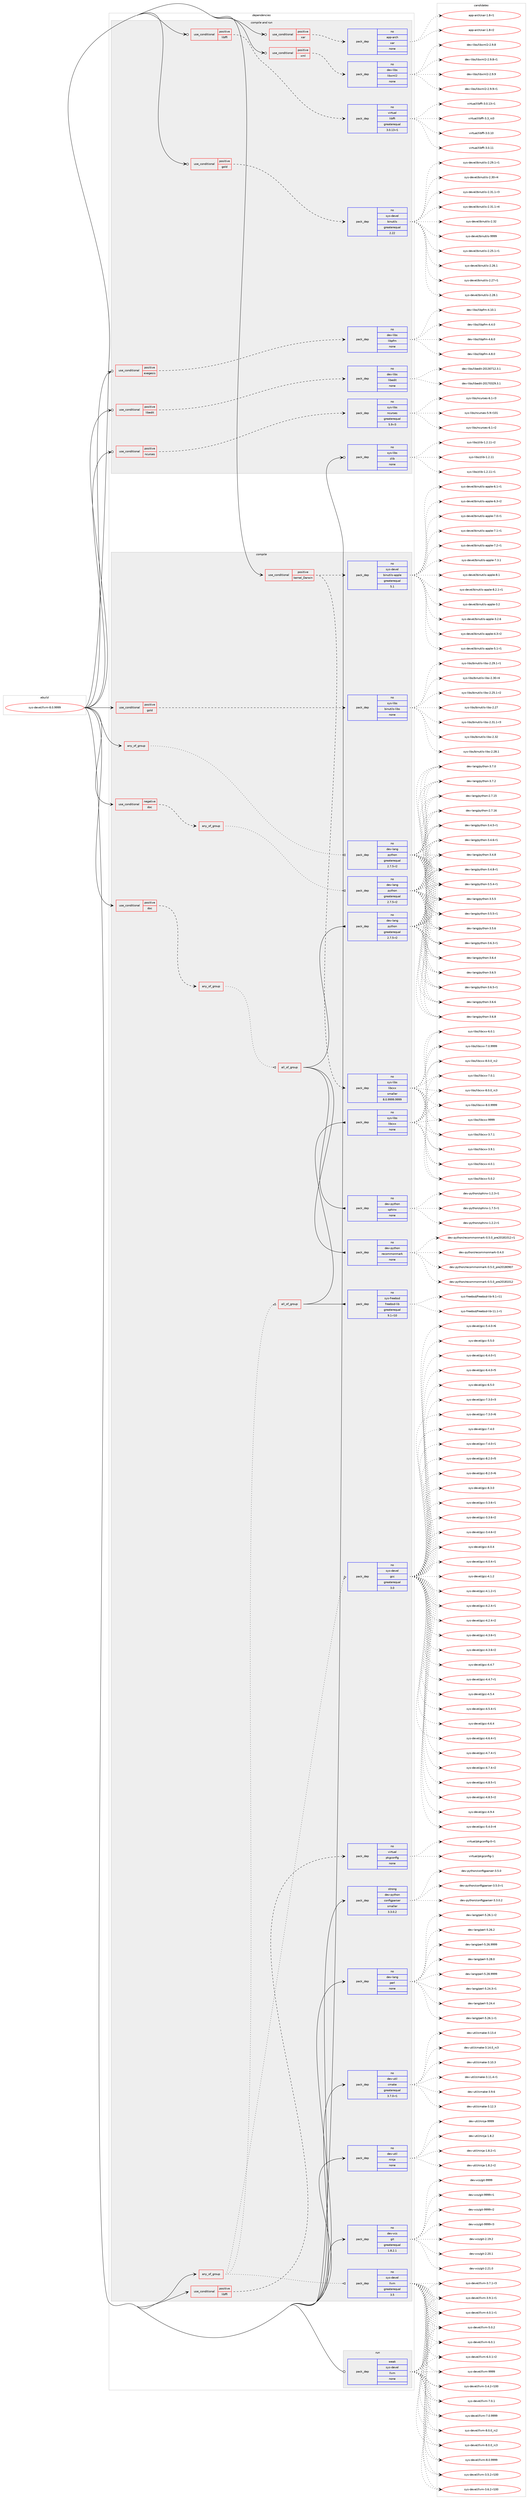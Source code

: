 digraph prolog {

# *************
# Graph options
# *************

newrank=true;
concentrate=true;
compound=true;
graph [rankdir=LR,fontname=Helvetica,fontsize=10,ranksep=1.5];#, ranksep=2.5, nodesep=0.2];
edge  [arrowhead=vee];
node  [fontname=Helvetica,fontsize=10];

# **********
# The ebuild
# **********

subgraph cluster_leftcol {
color=gray;
rank=same;
label=<<i>ebuild</i>>;
id [label="sys-devel/llvm-8.0.9999", color=red, width=4, href="../sys-devel/llvm-8.0.9999.svg"];
}

# ****************
# The dependencies
# ****************

subgraph cluster_midcol {
color=gray;
label=<<i>dependencies</i>>;
subgraph cluster_compile {
fillcolor="#eeeeee";
style=filled;
label=<<i>compile</i>>;
subgraph any27472 {
dependency1729891 [label=<<TABLE BORDER="0" CELLBORDER="1" CELLSPACING="0" CELLPADDING="4"><TR><TD CELLPADDING="10">any_of_group</TD></TR></TABLE>>, shape=none, color=red];subgraph pack1241385 {
dependency1729892 [label=<<TABLE BORDER="0" CELLBORDER="1" CELLSPACING="0" CELLPADDING="4" WIDTH="220"><TR><TD ROWSPAN="6" CELLPADDING="30">pack_dep</TD></TR><TR><TD WIDTH="110">no</TD></TR><TR><TD>dev-lang</TD></TR><TR><TD>python</TD></TR><TR><TD>greaterequal</TD></TR><TR><TD>2.7.5-r2</TD></TR></TABLE>>, shape=none, color=blue];
}
dependency1729891:e -> dependency1729892:w [weight=20,style="dotted",arrowhead="oinv"];
}
id:e -> dependency1729891:w [weight=20,style="solid",arrowhead="vee"];
subgraph any27473 {
dependency1729893 [label=<<TABLE BORDER="0" CELLBORDER="1" CELLSPACING="0" CELLPADDING="4"><TR><TD CELLPADDING="10">any_of_group</TD></TR></TABLE>>, shape=none, color=red];subgraph pack1241386 {
dependency1729894 [label=<<TABLE BORDER="0" CELLBORDER="1" CELLSPACING="0" CELLPADDING="4" WIDTH="220"><TR><TD ROWSPAN="6" CELLPADDING="30">pack_dep</TD></TR><TR><TD WIDTH="110">no</TD></TR><TR><TD>sys-devel</TD></TR><TR><TD>gcc</TD></TR><TR><TD>greaterequal</TD></TR><TR><TD>3.0</TD></TR></TABLE>>, shape=none, color=blue];
}
dependency1729893:e -> dependency1729894:w [weight=20,style="dotted",arrowhead="oinv"];
subgraph pack1241387 {
dependency1729895 [label=<<TABLE BORDER="0" CELLBORDER="1" CELLSPACING="0" CELLPADDING="4" WIDTH="220"><TR><TD ROWSPAN="6" CELLPADDING="30">pack_dep</TD></TR><TR><TD WIDTH="110">no</TD></TR><TR><TD>sys-devel</TD></TR><TR><TD>llvm</TD></TR><TR><TD>greaterequal</TD></TR><TR><TD>3.5</TD></TR></TABLE>>, shape=none, color=blue];
}
dependency1729893:e -> dependency1729895:w [weight=20,style="dotted",arrowhead="oinv"];
subgraph all912 {
dependency1729896 [label=<<TABLE BORDER="0" CELLBORDER="1" CELLSPACING="0" CELLPADDING="4"><TR><TD CELLPADDING="10">all_of_group</TD></TR></TABLE>>, shape=none, color=red];subgraph pack1241388 {
dependency1729897 [label=<<TABLE BORDER="0" CELLBORDER="1" CELLSPACING="0" CELLPADDING="4" WIDTH="220"><TR><TD ROWSPAN="6" CELLPADDING="30">pack_dep</TD></TR><TR><TD WIDTH="110">no</TD></TR><TR><TD>sys-freebsd</TD></TR><TR><TD>freebsd-lib</TD></TR><TR><TD>greaterequal</TD></TR><TR><TD>9.1-r10</TD></TR></TABLE>>, shape=none, color=blue];
}
dependency1729896:e -> dependency1729897:w [weight=20,style="solid",arrowhead="inv"];
subgraph pack1241389 {
dependency1729898 [label=<<TABLE BORDER="0" CELLBORDER="1" CELLSPACING="0" CELLPADDING="4" WIDTH="220"><TR><TD ROWSPAN="6" CELLPADDING="30">pack_dep</TD></TR><TR><TD WIDTH="110">no</TD></TR><TR><TD>sys-libs</TD></TR><TR><TD>libcxx</TD></TR><TR><TD>none</TD></TR><TR><TD></TD></TR></TABLE>>, shape=none, color=blue];
}
dependency1729896:e -> dependency1729898:w [weight=20,style="solid",arrowhead="inv"];
}
dependency1729893:e -> dependency1729896:w [weight=20,style="dotted",arrowhead="oinv"];
}
id:e -> dependency1729893:w [weight=20,style="solid",arrowhead="vee"];
subgraph cond460125 {
dependency1729899 [label=<<TABLE BORDER="0" CELLBORDER="1" CELLSPACING="0" CELLPADDING="4"><TR><TD ROWSPAN="3" CELLPADDING="10">use_conditional</TD></TR><TR><TD>negative</TD></TR><TR><TD>doc</TD></TR></TABLE>>, shape=none, color=red];
subgraph any27474 {
dependency1729900 [label=<<TABLE BORDER="0" CELLBORDER="1" CELLSPACING="0" CELLPADDING="4"><TR><TD CELLPADDING="10">any_of_group</TD></TR></TABLE>>, shape=none, color=red];subgraph pack1241390 {
dependency1729901 [label=<<TABLE BORDER="0" CELLBORDER="1" CELLSPACING="0" CELLPADDING="4" WIDTH="220"><TR><TD ROWSPAN="6" CELLPADDING="30">pack_dep</TD></TR><TR><TD WIDTH="110">no</TD></TR><TR><TD>dev-lang</TD></TR><TR><TD>python</TD></TR><TR><TD>greaterequal</TD></TR><TR><TD>2.7.5-r2</TD></TR></TABLE>>, shape=none, color=blue];
}
dependency1729900:e -> dependency1729901:w [weight=20,style="dotted",arrowhead="oinv"];
}
dependency1729899:e -> dependency1729900:w [weight=20,style="dashed",arrowhead="vee"];
}
id:e -> dependency1729899:w [weight=20,style="solid",arrowhead="vee"];
subgraph cond460126 {
dependency1729902 [label=<<TABLE BORDER="0" CELLBORDER="1" CELLSPACING="0" CELLPADDING="4"><TR><TD ROWSPAN="3" CELLPADDING="10">use_conditional</TD></TR><TR><TD>positive</TD></TR><TR><TD>doc</TD></TR></TABLE>>, shape=none, color=red];
subgraph any27475 {
dependency1729903 [label=<<TABLE BORDER="0" CELLBORDER="1" CELLSPACING="0" CELLPADDING="4"><TR><TD CELLPADDING="10">any_of_group</TD></TR></TABLE>>, shape=none, color=red];subgraph all913 {
dependency1729904 [label=<<TABLE BORDER="0" CELLBORDER="1" CELLSPACING="0" CELLPADDING="4"><TR><TD CELLPADDING="10">all_of_group</TD></TR></TABLE>>, shape=none, color=red];subgraph pack1241391 {
dependency1729905 [label=<<TABLE BORDER="0" CELLBORDER="1" CELLSPACING="0" CELLPADDING="4" WIDTH="220"><TR><TD ROWSPAN="6" CELLPADDING="30">pack_dep</TD></TR><TR><TD WIDTH="110">no</TD></TR><TR><TD>dev-lang</TD></TR><TR><TD>python</TD></TR><TR><TD>greaterequal</TD></TR><TR><TD>2.7.5-r2</TD></TR></TABLE>>, shape=none, color=blue];
}
dependency1729904:e -> dependency1729905:w [weight=20,style="solid",arrowhead="inv"];
subgraph pack1241392 {
dependency1729906 [label=<<TABLE BORDER="0" CELLBORDER="1" CELLSPACING="0" CELLPADDING="4" WIDTH="220"><TR><TD ROWSPAN="6" CELLPADDING="30">pack_dep</TD></TR><TR><TD WIDTH="110">no</TD></TR><TR><TD>dev-python</TD></TR><TR><TD>recommonmark</TD></TR><TR><TD>none</TD></TR><TR><TD></TD></TR></TABLE>>, shape=none, color=blue];
}
dependency1729904:e -> dependency1729906:w [weight=20,style="solid",arrowhead="inv"];
subgraph pack1241393 {
dependency1729907 [label=<<TABLE BORDER="0" CELLBORDER="1" CELLSPACING="0" CELLPADDING="4" WIDTH="220"><TR><TD ROWSPAN="6" CELLPADDING="30">pack_dep</TD></TR><TR><TD WIDTH="110">no</TD></TR><TR><TD>dev-python</TD></TR><TR><TD>sphinx</TD></TR><TR><TD>none</TD></TR><TR><TD></TD></TR></TABLE>>, shape=none, color=blue];
}
dependency1729904:e -> dependency1729907:w [weight=20,style="solid",arrowhead="inv"];
}
dependency1729903:e -> dependency1729904:w [weight=20,style="dotted",arrowhead="oinv"];
}
dependency1729902:e -> dependency1729903:w [weight=20,style="dashed",arrowhead="vee"];
}
id:e -> dependency1729902:w [weight=20,style="solid",arrowhead="vee"];
subgraph cond460127 {
dependency1729908 [label=<<TABLE BORDER="0" CELLBORDER="1" CELLSPACING="0" CELLPADDING="4"><TR><TD ROWSPAN="3" CELLPADDING="10">use_conditional</TD></TR><TR><TD>positive</TD></TR><TR><TD>gold</TD></TR></TABLE>>, shape=none, color=red];
subgraph pack1241394 {
dependency1729909 [label=<<TABLE BORDER="0" CELLBORDER="1" CELLSPACING="0" CELLPADDING="4" WIDTH="220"><TR><TD ROWSPAN="6" CELLPADDING="30">pack_dep</TD></TR><TR><TD WIDTH="110">no</TD></TR><TR><TD>sys-libs</TD></TR><TR><TD>binutils-libs</TD></TR><TR><TD>none</TD></TR><TR><TD></TD></TR></TABLE>>, shape=none, color=blue];
}
dependency1729908:e -> dependency1729909:w [weight=20,style="dashed",arrowhead="vee"];
}
id:e -> dependency1729908:w [weight=20,style="solid",arrowhead="vee"];
subgraph cond460128 {
dependency1729910 [label=<<TABLE BORDER="0" CELLBORDER="1" CELLSPACING="0" CELLPADDING="4"><TR><TD ROWSPAN="3" CELLPADDING="10">use_conditional</TD></TR><TR><TD>positive</TD></TR><TR><TD>kernel_Darwin</TD></TR></TABLE>>, shape=none, color=red];
subgraph pack1241395 {
dependency1729911 [label=<<TABLE BORDER="0" CELLBORDER="1" CELLSPACING="0" CELLPADDING="4" WIDTH="220"><TR><TD ROWSPAN="6" CELLPADDING="30">pack_dep</TD></TR><TR><TD WIDTH="110">no</TD></TR><TR><TD>sys-libs</TD></TR><TR><TD>libcxx</TD></TR><TR><TD>smaller</TD></TR><TR><TD>8.0.9999.9999</TD></TR></TABLE>>, shape=none, color=blue];
}
dependency1729910:e -> dependency1729911:w [weight=20,style="dashed",arrowhead="vee"];
subgraph pack1241396 {
dependency1729912 [label=<<TABLE BORDER="0" CELLBORDER="1" CELLSPACING="0" CELLPADDING="4" WIDTH="220"><TR><TD ROWSPAN="6" CELLPADDING="30">pack_dep</TD></TR><TR><TD WIDTH="110">no</TD></TR><TR><TD>sys-devel</TD></TR><TR><TD>binutils-apple</TD></TR><TR><TD>greaterequal</TD></TR><TR><TD>5.1</TD></TR></TABLE>>, shape=none, color=blue];
}
dependency1729910:e -> dependency1729912:w [weight=20,style="dashed",arrowhead="vee"];
}
id:e -> dependency1729910:w [weight=20,style="solid",arrowhead="vee"];
subgraph cond460129 {
dependency1729913 [label=<<TABLE BORDER="0" CELLBORDER="1" CELLSPACING="0" CELLPADDING="4"><TR><TD ROWSPAN="3" CELLPADDING="10">use_conditional</TD></TR><TR><TD>positive</TD></TR><TR><TD>libffi</TD></TR></TABLE>>, shape=none, color=red];
subgraph pack1241397 {
dependency1729914 [label=<<TABLE BORDER="0" CELLBORDER="1" CELLSPACING="0" CELLPADDING="4" WIDTH="220"><TR><TD ROWSPAN="6" CELLPADDING="30">pack_dep</TD></TR><TR><TD WIDTH="110">no</TD></TR><TR><TD>virtual</TD></TR><TR><TD>pkgconfig</TD></TR><TR><TD>none</TD></TR><TR><TD></TD></TR></TABLE>>, shape=none, color=blue];
}
dependency1729913:e -> dependency1729914:w [weight=20,style="dashed",arrowhead="vee"];
}
id:e -> dependency1729913:w [weight=20,style="solid",arrowhead="vee"];
subgraph pack1241398 {
dependency1729915 [label=<<TABLE BORDER="0" CELLBORDER="1" CELLSPACING="0" CELLPADDING="4" WIDTH="220"><TR><TD ROWSPAN="6" CELLPADDING="30">pack_dep</TD></TR><TR><TD WIDTH="110">no</TD></TR><TR><TD>dev-lang</TD></TR><TR><TD>perl</TD></TR><TR><TD>none</TD></TR><TR><TD></TD></TR></TABLE>>, shape=none, color=blue];
}
id:e -> dependency1729915:w [weight=20,style="solid",arrowhead="vee"];
subgraph pack1241399 {
dependency1729916 [label=<<TABLE BORDER="0" CELLBORDER="1" CELLSPACING="0" CELLPADDING="4" WIDTH="220"><TR><TD ROWSPAN="6" CELLPADDING="30">pack_dep</TD></TR><TR><TD WIDTH="110">no</TD></TR><TR><TD>dev-util</TD></TR><TR><TD>cmake</TD></TR><TR><TD>greaterequal</TD></TR><TR><TD>3.7.0-r1</TD></TR></TABLE>>, shape=none, color=blue];
}
id:e -> dependency1729916:w [weight=20,style="solid",arrowhead="vee"];
subgraph pack1241400 {
dependency1729917 [label=<<TABLE BORDER="0" CELLBORDER="1" CELLSPACING="0" CELLPADDING="4" WIDTH="220"><TR><TD ROWSPAN="6" CELLPADDING="30">pack_dep</TD></TR><TR><TD WIDTH="110">no</TD></TR><TR><TD>dev-util</TD></TR><TR><TD>ninja</TD></TR><TR><TD>none</TD></TR><TR><TD></TD></TR></TABLE>>, shape=none, color=blue];
}
id:e -> dependency1729917:w [weight=20,style="solid",arrowhead="vee"];
subgraph pack1241401 {
dependency1729918 [label=<<TABLE BORDER="0" CELLBORDER="1" CELLSPACING="0" CELLPADDING="4" WIDTH="220"><TR><TD ROWSPAN="6" CELLPADDING="30">pack_dep</TD></TR><TR><TD WIDTH="110">no</TD></TR><TR><TD>dev-vcs</TD></TR><TR><TD>git</TD></TR><TR><TD>greaterequal</TD></TR><TR><TD>1.8.2.1</TD></TR></TABLE>>, shape=none, color=blue];
}
id:e -> dependency1729918:w [weight=20,style="solid",arrowhead="vee"];
subgraph pack1241402 {
dependency1729919 [label=<<TABLE BORDER="0" CELLBORDER="1" CELLSPACING="0" CELLPADDING="4" WIDTH="220"><TR><TD ROWSPAN="6" CELLPADDING="30">pack_dep</TD></TR><TR><TD WIDTH="110">strong</TD></TR><TR><TD>dev-python</TD></TR><TR><TD>configparser</TD></TR><TR><TD>smaller</TD></TR><TR><TD>3.3.0.2</TD></TR></TABLE>>, shape=none, color=blue];
}
id:e -> dependency1729919:w [weight=20,style="solid",arrowhead="vee"];
}
subgraph cluster_compileandrun {
fillcolor="#eeeeee";
style=filled;
label=<<i>compile and run</i>>;
subgraph cond460130 {
dependency1729920 [label=<<TABLE BORDER="0" CELLBORDER="1" CELLSPACING="0" CELLPADDING="4"><TR><TD ROWSPAN="3" CELLPADDING="10">use_conditional</TD></TR><TR><TD>positive</TD></TR><TR><TD>exegesis</TD></TR></TABLE>>, shape=none, color=red];
subgraph pack1241403 {
dependency1729921 [label=<<TABLE BORDER="0" CELLBORDER="1" CELLSPACING="0" CELLPADDING="4" WIDTH="220"><TR><TD ROWSPAN="6" CELLPADDING="30">pack_dep</TD></TR><TR><TD WIDTH="110">no</TD></TR><TR><TD>dev-libs</TD></TR><TR><TD>libpfm</TD></TR><TR><TD>none</TD></TR><TR><TD></TD></TR></TABLE>>, shape=none, color=blue];
}
dependency1729920:e -> dependency1729921:w [weight=20,style="dashed",arrowhead="vee"];
}
id:e -> dependency1729920:w [weight=20,style="solid",arrowhead="odotvee"];
subgraph cond460131 {
dependency1729922 [label=<<TABLE BORDER="0" CELLBORDER="1" CELLSPACING="0" CELLPADDING="4"><TR><TD ROWSPAN="3" CELLPADDING="10">use_conditional</TD></TR><TR><TD>positive</TD></TR><TR><TD>gold</TD></TR></TABLE>>, shape=none, color=red];
subgraph pack1241404 {
dependency1729923 [label=<<TABLE BORDER="0" CELLBORDER="1" CELLSPACING="0" CELLPADDING="4" WIDTH="220"><TR><TD ROWSPAN="6" CELLPADDING="30">pack_dep</TD></TR><TR><TD WIDTH="110">no</TD></TR><TR><TD>sys-devel</TD></TR><TR><TD>binutils</TD></TR><TR><TD>greaterequal</TD></TR><TR><TD>2.22</TD></TR></TABLE>>, shape=none, color=blue];
}
dependency1729922:e -> dependency1729923:w [weight=20,style="dashed",arrowhead="vee"];
}
id:e -> dependency1729922:w [weight=20,style="solid",arrowhead="odotvee"];
subgraph cond460132 {
dependency1729924 [label=<<TABLE BORDER="0" CELLBORDER="1" CELLSPACING="0" CELLPADDING="4"><TR><TD ROWSPAN="3" CELLPADDING="10">use_conditional</TD></TR><TR><TD>positive</TD></TR><TR><TD>libedit</TD></TR></TABLE>>, shape=none, color=red];
subgraph pack1241405 {
dependency1729925 [label=<<TABLE BORDER="0" CELLBORDER="1" CELLSPACING="0" CELLPADDING="4" WIDTH="220"><TR><TD ROWSPAN="6" CELLPADDING="30">pack_dep</TD></TR><TR><TD WIDTH="110">no</TD></TR><TR><TD>dev-libs</TD></TR><TR><TD>libedit</TD></TR><TR><TD>none</TD></TR><TR><TD></TD></TR></TABLE>>, shape=none, color=blue];
}
dependency1729924:e -> dependency1729925:w [weight=20,style="dashed",arrowhead="vee"];
}
id:e -> dependency1729924:w [weight=20,style="solid",arrowhead="odotvee"];
subgraph cond460133 {
dependency1729926 [label=<<TABLE BORDER="0" CELLBORDER="1" CELLSPACING="0" CELLPADDING="4"><TR><TD ROWSPAN="3" CELLPADDING="10">use_conditional</TD></TR><TR><TD>positive</TD></TR><TR><TD>libffi</TD></TR></TABLE>>, shape=none, color=red];
subgraph pack1241406 {
dependency1729927 [label=<<TABLE BORDER="0" CELLBORDER="1" CELLSPACING="0" CELLPADDING="4" WIDTH="220"><TR><TD ROWSPAN="6" CELLPADDING="30">pack_dep</TD></TR><TR><TD WIDTH="110">no</TD></TR><TR><TD>virtual</TD></TR><TR><TD>libffi</TD></TR><TR><TD>greaterequal</TD></TR><TR><TD>3.0.13-r1</TD></TR></TABLE>>, shape=none, color=blue];
}
dependency1729926:e -> dependency1729927:w [weight=20,style="dashed",arrowhead="vee"];
}
id:e -> dependency1729926:w [weight=20,style="solid",arrowhead="odotvee"];
subgraph cond460134 {
dependency1729928 [label=<<TABLE BORDER="0" CELLBORDER="1" CELLSPACING="0" CELLPADDING="4"><TR><TD ROWSPAN="3" CELLPADDING="10">use_conditional</TD></TR><TR><TD>positive</TD></TR><TR><TD>ncurses</TD></TR></TABLE>>, shape=none, color=red];
subgraph pack1241407 {
dependency1729929 [label=<<TABLE BORDER="0" CELLBORDER="1" CELLSPACING="0" CELLPADDING="4" WIDTH="220"><TR><TD ROWSPAN="6" CELLPADDING="30">pack_dep</TD></TR><TR><TD WIDTH="110">no</TD></TR><TR><TD>sys-libs</TD></TR><TR><TD>ncurses</TD></TR><TR><TD>greaterequal</TD></TR><TR><TD>5.9-r3</TD></TR></TABLE>>, shape=none, color=blue];
}
dependency1729928:e -> dependency1729929:w [weight=20,style="dashed",arrowhead="vee"];
}
id:e -> dependency1729928:w [weight=20,style="solid",arrowhead="odotvee"];
subgraph cond460135 {
dependency1729930 [label=<<TABLE BORDER="0" CELLBORDER="1" CELLSPACING="0" CELLPADDING="4"><TR><TD ROWSPAN="3" CELLPADDING="10">use_conditional</TD></TR><TR><TD>positive</TD></TR><TR><TD>xar</TD></TR></TABLE>>, shape=none, color=red];
subgraph pack1241408 {
dependency1729931 [label=<<TABLE BORDER="0" CELLBORDER="1" CELLSPACING="0" CELLPADDING="4" WIDTH="220"><TR><TD ROWSPAN="6" CELLPADDING="30">pack_dep</TD></TR><TR><TD WIDTH="110">no</TD></TR><TR><TD>app-arch</TD></TR><TR><TD>xar</TD></TR><TR><TD>none</TD></TR><TR><TD></TD></TR></TABLE>>, shape=none, color=blue];
}
dependency1729930:e -> dependency1729931:w [weight=20,style="dashed",arrowhead="vee"];
}
id:e -> dependency1729930:w [weight=20,style="solid",arrowhead="odotvee"];
subgraph cond460136 {
dependency1729932 [label=<<TABLE BORDER="0" CELLBORDER="1" CELLSPACING="0" CELLPADDING="4"><TR><TD ROWSPAN="3" CELLPADDING="10">use_conditional</TD></TR><TR><TD>positive</TD></TR><TR><TD>xml</TD></TR></TABLE>>, shape=none, color=red];
subgraph pack1241409 {
dependency1729933 [label=<<TABLE BORDER="0" CELLBORDER="1" CELLSPACING="0" CELLPADDING="4" WIDTH="220"><TR><TD ROWSPAN="6" CELLPADDING="30">pack_dep</TD></TR><TR><TD WIDTH="110">no</TD></TR><TR><TD>dev-libs</TD></TR><TR><TD>libxml2</TD></TR><TR><TD>none</TD></TR><TR><TD></TD></TR></TABLE>>, shape=none, color=blue];
}
dependency1729932:e -> dependency1729933:w [weight=20,style="dashed",arrowhead="vee"];
}
id:e -> dependency1729932:w [weight=20,style="solid",arrowhead="odotvee"];
subgraph pack1241410 {
dependency1729934 [label=<<TABLE BORDER="0" CELLBORDER="1" CELLSPACING="0" CELLPADDING="4" WIDTH="220"><TR><TD ROWSPAN="6" CELLPADDING="30">pack_dep</TD></TR><TR><TD WIDTH="110">no</TD></TR><TR><TD>sys-libs</TD></TR><TR><TD>zlib</TD></TR><TR><TD>none</TD></TR><TR><TD></TD></TR></TABLE>>, shape=none, color=blue];
}
id:e -> dependency1729934:w [weight=20,style="solid",arrowhead="odotvee"];
}
subgraph cluster_run {
fillcolor="#eeeeee";
style=filled;
label=<<i>run</i>>;
subgraph pack1241411 {
dependency1729935 [label=<<TABLE BORDER="0" CELLBORDER="1" CELLSPACING="0" CELLPADDING="4" WIDTH="220"><TR><TD ROWSPAN="6" CELLPADDING="30">pack_dep</TD></TR><TR><TD WIDTH="110">weak</TD></TR><TR><TD>sys-devel</TD></TR><TR><TD>llvm</TD></TR><TR><TD>none</TD></TR><TR><TD></TD></TR></TABLE>>, shape=none, color=blue];
}
id:e -> dependency1729935:w [weight=20,style="solid",arrowhead="odot"];
}
}

# **************
# The candidates
# **************

subgraph cluster_choices {
rank=same;
color=gray;
label=<<i>candidates</i>>;

subgraph choice1241385 {
color=black;
nodesep=1;
choice10010111845108971101034711212111610411111045504655464953 [label="dev-lang/python-2.7.15", color=red, width=4,href="../dev-lang/python-2.7.15.svg"];
choice10010111845108971101034711212111610411111045504655464954 [label="dev-lang/python-2.7.16", color=red, width=4,href="../dev-lang/python-2.7.16.svg"];
choice1001011184510897110103471121211161041111104551465246534511449 [label="dev-lang/python-3.4.5-r1", color=red, width=4,href="../dev-lang/python-3.4.5-r1.svg"];
choice1001011184510897110103471121211161041111104551465246544511449 [label="dev-lang/python-3.4.6-r1", color=red, width=4,href="../dev-lang/python-3.4.6-r1.svg"];
choice100101118451089711010347112121116104111110455146524656 [label="dev-lang/python-3.4.8", color=red, width=4,href="../dev-lang/python-3.4.8.svg"];
choice1001011184510897110103471121211161041111104551465246564511449 [label="dev-lang/python-3.4.8-r1", color=red, width=4,href="../dev-lang/python-3.4.8-r1.svg"];
choice1001011184510897110103471121211161041111104551465346524511449 [label="dev-lang/python-3.5.4-r1", color=red, width=4,href="../dev-lang/python-3.5.4-r1.svg"];
choice100101118451089711010347112121116104111110455146534653 [label="dev-lang/python-3.5.5", color=red, width=4,href="../dev-lang/python-3.5.5.svg"];
choice1001011184510897110103471121211161041111104551465346534511449 [label="dev-lang/python-3.5.5-r1", color=red, width=4,href="../dev-lang/python-3.5.5-r1.svg"];
choice100101118451089711010347112121116104111110455146534654 [label="dev-lang/python-3.5.6", color=red, width=4,href="../dev-lang/python-3.5.6.svg"];
choice1001011184510897110103471121211161041111104551465446514511449 [label="dev-lang/python-3.6.3-r1", color=red, width=4,href="../dev-lang/python-3.6.3-r1.svg"];
choice100101118451089711010347112121116104111110455146544652 [label="dev-lang/python-3.6.4", color=red, width=4,href="../dev-lang/python-3.6.4.svg"];
choice100101118451089711010347112121116104111110455146544653 [label="dev-lang/python-3.6.5", color=red, width=4,href="../dev-lang/python-3.6.5.svg"];
choice1001011184510897110103471121211161041111104551465446534511449 [label="dev-lang/python-3.6.5-r1", color=red, width=4,href="../dev-lang/python-3.6.5-r1.svg"];
choice100101118451089711010347112121116104111110455146544654 [label="dev-lang/python-3.6.6", color=red, width=4,href="../dev-lang/python-3.6.6.svg"];
choice100101118451089711010347112121116104111110455146544656 [label="dev-lang/python-3.6.8", color=red, width=4,href="../dev-lang/python-3.6.8.svg"];
choice100101118451089711010347112121116104111110455146554648 [label="dev-lang/python-3.7.0", color=red, width=4,href="../dev-lang/python-3.7.0.svg"];
choice100101118451089711010347112121116104111110455146554650 [label="dev-lang/python-3.7.2", color=red, width=4,href="../dev-lang/python-3.7.2.svg"];
dependency1729892:e -> choice10010111845108971101034711212111610411111045504655464953:w [style=dotted,weight="100"];
dependency1729892:e -> choice10010111845108971101034711212111610411111045504655464954:w [style=dotted,weight="100"];
dependency1729892:e -> choice1001011184510897110103471121211161041111104551465246534511449:w [style=dotted,weight="100"];
dependency1729892:e -> choice1001011184510897110103471121211161041111104551465246544511449:w [style=dotted,weight="100"];
dependency1729892:e -> choice100101118451089711010347112121116104111110455146524656:w [style=dotted,weight="100"];
dependency1729892:e -> choice1001011184510897110103471121211161041111104551465246564511449:w [style=dotted,weight="100"];
dependency1729892:e -> choice1001011184510897110103471121211161041111104551465346524511449:w [style=dotted,weight="100"];
dependency1729892:e -> choice100101118451089711010347112121116104111110455146534653:w [style=dotted,weight="100"];
dependency1729892:e -> choice1001011184510897110103471121211161041111104551465346534511449:w [style=dotted,weight="100"];
dependency1729892:e -> choice100101118451089711010347112121116104111110455146534654:w [style=dotted,weight="100"];
dependency1729892:e -> choice1001011184510897110103471121211161041111104551465446514511449:w [style=dotted,weight="100"];
dependency1729892:e -> choice100101118451089711010347112121116104111110455146544652:w [style=dotted,weight="100"];
dependency1729892:e -> choice100101118451089711010347112121116104111110455146544653:w [style=dotted,weight="100"];
dependency1729892:e -> choice1001011184510897110103471121211161041111104551465446534511449:w [style=dotted,weight="100"];
dependency1729892:e -> choice100101118451089711010347112121116104111110455146544654:w [style=dotted,weight="100"];
dependency1729892:e -> choice100101118451089711010347112121116104111110455146544656:w [style=dotted,weight="100"];
dependency1729892:e -> choice100101118451089711010347112121116104111110455146554648:w [style=dotted,weight="100"];
dependency1729892:e -> choice100101118451089711010347112121116104111110455146554650:w [style=dotted,weight="100"];
}
subgraph choice1241386 {
color=black;
nodesep=1;
choice115121115451001011181011084710399994551465146544511449 [label="sys-devel/gcc-3.3.6-r1", color=red, width=4,href="../sys-devel/gcc-3.3.6-r1.svg"];
choice115121115451001011181011084710399994551465146544511450 [label="sys-devel/gcc-3.3.6-r2", color=red, width=4,href="../sys-devel/gcc-3.3.6-r2.svg"];
choice115121115451001011181011084710399994551465246544511450 [label="sys-devel/gcc-3.4.6-r2", color=red, width=4,href="../sys-devel/gcc-3.4.6-r2.svg"];
choice11512111545100101118101108471039999455246484652 [label="sys-devel/gcc-4.0.4", color=red, width=4,href="../sys-devel/gcc-4.0.4.svg"];
choice115121115451001011181011084710399994552464846524511449 [label="sys-devel/gcc-4.0.4-r1", color=red, width=4,href="../sys-devel/gcc-4.0.4-r1.svg"];
choice11512111545100101118101108471039999455246494650 [label="sys-devel/gcc-4.1.2", color=red, width=4,href="../sys-devel/gcc-4.1.2.svg"];
choice115121115451001011181011084710399994552464946504511449 [label="sys-devel/gcc-4.1.2-r1", color=red, width=4,href="../sys-devel/gcc-4.1.2-r1.svg"];
choice115121115451001011181011084710399994552465046524511449 [label="sys-devel/gcc-4.2.4-r1", color=red, width=4,href="../sys-devel/gcc-4.2.4-r1.svg"];
choice115121115451001011181011084710399994552465046524511450 [label="sys-devel/gcc-4.2.4-r2", color=red, width=4,href="../sys-devel/gcc-4.2.4-r2.svg"];
choice115121115451001011181011084710399994552465146544511449 [label="sys-devel/gcc-4.3.6-r1", color=red, width=4,href="../sys-devel/gcc-4.3.6-r1.svg"];
choice115121115451001011181011084710399994552465146544511450 [label="sys-devel/gcc-4.3.6-r2", color=red, width=4,href="../sys-devel/gcc-4.3.6-r2.svg"];
choice11512111545100101118101108471039999455246524655 [label="sys-devel/gcc-4.4.7", color=red, width=4,href="../sys-devel/gcc-4.4.7.svg"];
choice115121115451001011181011084710399994552465246554511449 [label="sys-devel/gcc-4.4.7-r1", color=red, width=4,href="../sys-devel/gcc-4.4.7-r1.svg"];
choice11512111545100101118101108471039999455246534652 [label="sys-devel/gcc-4.5.4", color=red, width=4,href="../sys-devel/gcc-4.5.4.svg"];
choice115121115451001011181011084710399994552465346524511449 [label="sys-devel/gcc-4.5.4-r1", color=red, width=4,href="../sys-devel/gcc-4.5.4-r1.svg"];
choice11512111545100101118101108471039999455246544652 [label="sys-devel/gcc-4.6.4", color=red, width=4,href="../sys-devel/gcc-4.6.4.svg"];
choice115121115451001011181011084710399994552465446524511449 [label="sys-devel/gcc-4.6.4-r1", color=red, width=4,href="../sys-devel/gcc-4.6.4-r1.svg"];
choice115121115451001011181011084710399994552465546524511449 [label="sys-devel/gcc-4.7.4-r1", color=red, width=4,href="../sys-devel/gcc-4.7.4-r1.svg"];
choice115121115451001011181011084710399994552465546524511450 [label="sys-devel/gcc-4.7.4-r2", color=red, width=4,href="../sys-devel/gcc-4.7.4-r2.svg"];
choice115121115451001011181011084710399994552465646534511449 [label="sys-devel/gcc-4.8.5-r1", color=red, width=4,href="../sys-devel/gcc-4.8.5-r1.svg"];
choice115121115451001011181011084710399994552465646534511450 [label="sys-devel/gcc-4.8.5-r2", color=red, width=4,href="../sys-devel/gcc-4.8.5-r2.svg"];
choice11512111545100101118101108471039999455246574652 [label="sys-devel/gcc-4.9.4", color=red, width=4,href="../sys-devel/gcc-4.9.4.svg"];
choice115121115451001011181011084710399994553465246484511452 [label="sys-devel/gcc-5.4.0-r4", color=red, width=4,href="../sys-devel/gcc-5.4.0-r4.svg"];
choice115121115451001011181011084710399994553465246484511454 [label="sys-devel/gcc-5.4.0-r6", color=red, width=4,href="../sys-devel/gcc-5.4.0-r6.svg"];
choice11512111545100101118101108471039999455346534648 [label="sys-devel/gcc-5.5.0", color=red, width=4,href="../sys-devel/gcc-5.5.0.svg"];
choice115121115451001011181011084710399994554465246484511449 [label="sys-devel/gcc-6.4.0-r1", color=red, width=4,href="../sys-devel/gcc-6.4.0-r1.svg"];
choice115121115451001011181011084710399994554465246484511453 [label="sys-devel/gcc-6.4.0-r5", color=red, width=4,href="../sys-devel/gcc-6.4.0-r5.svg"];
choice11512111545100101118101108471039999455446534648 [label="sys-devel/gcc-6.5.0", color=red, width=4,href="../sys-devel/gcc-6.5.0.svg"];
choice115121115451001011181011084710399994555465146484511451 [label="sys-devel/gcc-7.3.0-r3", color=red, width=4,href="../sys-devel/gcc-7.3.0-r3.svg"];
choice115121115451001011181011084710399994555465146484511454 [label="sys-devel/gcc-7.3.0-r6", color=red, width=4,href="../sys-devel/gcc-7.3.0-r6.svg"];
choice11512111545100101118101108471039999455546524648 [label="sys-devel/gcc-7.4.0", color=red, width=4,href="../sys-devel/gcc-7.4.0.svg"];
choice115121115451001011181011084710399994555465246484511449 [label="sys-devel/gcc-7.4.0-r1", color=red, width=4,href="../sys-devel/gcc-7.4.0-r1.svg"];
choice115121115451001011181011084710399994556465046484511453 [label="sys-devel/gcc-8.2.0-r5", color=red, width=4,href="../sys-devel/gcc-8.2.0-r5.svg"];
choice115121115451001011181011084710399994556465046484511454 [label="sys-devel/gcc-8.2.0-r6", color=red, width=4,href="../sys-devel/gcc-8.2.0-r6.svg"];
choice11512111545100101118101108471039999455646514648 [label="sys-devel/gcc-8.3.0", color=red, width=4,href="../sys-devel/gcc-8.3.0.svg"];
dependency1729894:e -> choice115121115451001011181011084710399994551465146544511449:w [style=dotted,weight="100"];
dependency1729894:e -> choice115121115451001011181011084710399994551465146544511450:w [style=dotted,weight="100"];
dependency1729894:e -> choice115121115451001011181011084710399994551465246544511450:w [style=dotted,weight="100"];
dependency1729894:e -> choice11512111545100101118101108471039999455246484652:w [style=dotted,weight="100"];
dependency1729894:e -> choice115121115451001011181011084710399994552464846524511449:w [style=dotted,weight="100"];
dependency1729894:e -> choice11512111545100101118101108471039999455246494650:w [style=dotted,weight="100"];
dependency1729894:e -> choice115121115451001011181011084710399994552464946504511449:w [style=dotted,weight="100"];
dependency1729894:e -> choice115121115451001011181011084710399994552465046524511449:w [style=dotted,weight="100"];
dependency1729894:e -> choice115121115451001011181011084710399994552465046524511450:w [style=dotted,weight="100"];
dependency1729894:e -> choice115121115451001011181011084710399994552465146544511449:w [style=dotted,weight="100"];
dependency1729894:e -> choice115121115451001011181011084710399994552465146544511450:w [style=dotted,weight="100"];
dependency1729894:e -> choice11512111545100101118101108471039999455246524655:w [style=dotted,weight="100"];
dependency1729894:e -> choice115121115451001011181011084710399994552465246554511449:w [style=dotted,weight="100"];
dependency1729894:e -> choice11512111545100101118101108471039999455246534652:w [style=dotted,weight="100"];
dependency1729894:e -> choice115121115451001011181011084710399994552465346524511449:w [style=dotted,weight="100"];
dependency1729894:e -> choice11512111545100101118101108471039999455246544652:w [style=dotted,weight="100"];
dependency1729894:e -> choice115121115451001011181011084710399994552465446524511449:w [style=dotted,weight="100"];
dependency1729894:e -> choice115121115451001011181011084710399994552465546524511449:w [style=dotted,weight="100"];
dependency1729894:e -> choice115121115451001011181011084710399994552465546524511450:w [style=dotted,weight="100"];
dependency1729894:e -> choice115121115451001011181011084710399994552465646534511449:w [style=dotted,weight="100"];
dependency1729894:e -> choice115121115451001011181011084710399994552465646534511450:w [style=dotted,weight="100"];
dependency1729894:e -> choice11512111545100101118101108471039999455246574652:w [style=dotted,weight="100"];
dependency1729894:e -> choice115121115451001011181011084710399994553465246484511452:w [style=dotted,weight="100"];
dependency1729894:e -> choice115121115451001011181011084710399994553465246484511454:w [style=dotted,weight="100"];
dependency1729894:e -> choice11512111545100101118101108471039999455346534648:w [style=dotted,weight="100"];
dependency1729894:e -> choice115121115451001011181011084710399994554465246484511449:w [style=dotted,weight="100"];
dependency1729894:e -> choice115121115451001011181011084710399994554465246484511453:w [style=dotted,weight="100"];
dependency1729894:e -> choice11512111545100101118101108471039999455446534648:w [style=dotted,weight="100"];
dependency1729894:e -> choice115121115451001011181011084710399994555465146484511451:w [style=dotted,weight="100"];
dependency1729894:e -> choice115121115451001011181011084710399994555465146484511454:w [style=dotted,weight="100"];
dependency1729894:e -> choice11512111545100101118101108471039999455546524648:w [style=dotted,weight="100"];
dependency1729894:e -> choice115121115451001011181011084710399994555465246484511449:w [style=dotted,weight="100"];
dependency1729894:e -> choice115121115451001011181011084710399994556465046484511453:w [style=dotted,weight="100"];
dependency1729894:e -> choice115121115451001011181011084710399994556465046484511454:w [style=dotted,weight="100"];
dependency1729894:e -> choice11512111545100101118101108471039999455646514648:w [style=dotted,weight="100"];
}
subgraph choice1241387 {
color=black;
nodesep=1;
choice115121115451001011181011084710810811810945514652465045114494848 [label="sys-devel/llvm-3.4.2-r100", color=red, width=4,href="../sys-devel/llvm-3.4.2-r100.svg"];
choice115121115451001011181011084710810811810945514653465045114494848 [label="sys-devel/llvm-3.5.2-r100", color=red, width=4,href="../sys-devel/llvm-3.5.2-r100.svg"];
choice115121115451001011181011084710810811810945514654465045114494848 [label="sys-devel/llvm-3.6.2-r100", color=red, width=4,href="../sys-devel/llvm-3.6.2-r100.svg"];
choice11512111545100101118101108471081081181094551465546494511451 [label="sys-devel/llvm-3.7.1-r3", color=red, width=4,href="../sys-devel/llvm-3.7.1-r3.svg"];
choice11512111545100101118101108471081081181094551465746494511449 [label="sys-devel/llvm-3.9.1-r1", color=red, width=4,href="../sys-devel/llvm-3.9.1-r1.svg"];
choice11512111545100101118101108471081081181094552464846494511449 [label="sys-devel/llvm-4.0.1-r1", color=red, width=4,href="../sys-devel/llvm-4.0.1-r1.svg"];
choice1151211154510010111810110847108108118109455346484650 [label="sys-devel/llvm-5.0.2", color=red, width=4,href="../sys-devel/llvm-5.0.2.svg"];
choice1151211154510010111810110847108108118109455446484649 [label="sys-devel/llvm-6.0.1", color=red, width=4,href="../sys-devel/llvm-6.0.1.svg"];
choice11512111545100101118101108471081081181094554464846494511450 [label="sys-devel/llvm-6.0.1-r2", color=red, width=4,href="../sys-devel/llvm-6.0.1-r2.svg"];
choice1151211154510010111810110847108108118109455546484649 [label="sys-devel/llvm-7.0.1", color=red, width=4,href="../sys-devel/llvm-7.0.1.svg"];
choice1151211154510010111810110847108108118109455546484657575757 [label="sys-devel/llvm-7.0.9999", color=red, width=4,href="../sys-devel/llvm-7.0.9999.svg"];
choice1151211154510010111810110847108108118109455646484648951149950 [label="sys-devel/llvm-8.0.0_rc2", color=red, width=4,href="../sys-devel/llvm-8.0.0_rc2.svg"];
choice1151211154510010111810110847108108118109455646484648951149951 [label="sys-devel/llvm-8.0.0_rc3", color=red, width=4,href="../sys-devel/llvm-8.0.0_rc3.svg"];
choice1151211154510010111810110847108108118109455646484657575757 [label="sys-devel/llvm-8.0.9999", color=red, width=4,href="../sys-devel/llvm-8.0.9999.svg"];
choice11512111545100101118101108471081081181094557575757 [label="sys-devel/llvm-9999", color=red, width=4,href="../sys-devel/llvm-9999.svg"];
dependency1729895:e -> choice115121115451001011181011084710810811810945514652465045114494848:w [style=dotted,weight="100"];
dependency1729895:e -> choice115121115451001011181011084710810811810945514653465045114494848:w [style=dotted,weight="100"];
dependency1729895:e -> choice115121115451001011181011084710810811810945514654465045114494848:w [style=dotted,weight="100"];
dependency1729895:e -> choice11512111545100101118101108471081081181094551465546494511451:w [style=dotted,weight="100"];
dependency1729895:e -> choice11512111545100101118101108471081081181094551465746494511449:w [style=dotted,weight="100"];
dependency1729895:e -> choice11512111545100101118101108471081081181094552464846494511449:w [style=dotted,weight="100"];
dependency1729895:e -> choice1151211154510010111810110847108108118109455346484650:w [style=dotted,weight="100"];
dependency1729895:e -> choice1151211154510010111810110847108108118109455446484649:w [style=dotted,weight="100"];
dependency1729895:e -> choice11512111545100101118101108471081081181094554464846494511450:w [style=dotted,weight="100"];
dependency1729895:e -> choice1151211154510010111810110847108108118109455546484649:w [style=dotted,weight="100"];
dependency1729895:e -> choice1151211154510010111810110847108108118109455546484657575757:w [style=dotted,weight="100"];
dependency1729895:e -> choice1151211154510010111810110847108108118109455646484648951149950:w [style=dotted,weight="100"];
dependency1729895:e -> choice1151211154510010111810110847108108118109455646484648951149951:w [style=dotted,weight="100"];
dependency1729895:e -> choice1151211154510010111810110847108108118109455646484657575757:w [style=dotted,weight="100"];
dependency1729895:e -> choice11512111545100101118101108471081081181094557575757:w [style=dotted,weight="100"];
}
subgraph choice1241388 {
color=black;
nodesep=1;
choice11512111545102114101101981151004710211410110198115100451081059845494946494511449 [label="sys-freebsd/freebsd-lib-11.1-r1", color=red, width=4,href="../sys-freebsd/freebsd-lib-11.1-r1.svg"];
choice11512111545102114101101981151004710211410110198115100451081059845574649451144949 [label="sys-freebsd/freebsd-lib-9.1-r11", color=red, width=4,href="../sys-freebsd/freebsd-lib-9.1-r11.svg"];
dependency1729897:e -> choice11512111545102114101101981151004710211410110198115100451081059845494946494511449:w [style=dotted,weight="100"];
dependency1729897:e -> choice11512111545102114101101981151004710211410110198115100451081059845574649451144949:w [style=dotted,weight="100"];
}
subgraph choice1241389 {
color=black;
nodesep=1;
choice1151211154510810598115471081059899120120455146554649 [label="sys-libs/libcxx-3.7.1", color=red, width=4,href="../sys-libs/libcxx-3.7.1.svg"];
choice1151211154510810598115471081059899120120455146574649 [label="sys-libs/libcxx-3.9.1", color=red, width=4,href="../sys-libs/libcxx-3.9.1.svg"];
choice1151211154510810598115471081059899120120455246484649 [label="sys-libs/libcxx-4.0.1", color=red, width=4,href="../sys-libs/libcxx-4.0.1.svg"];
choice1151211154510810598115471081059899120120455346484650 [label="sys-libs/libcxx-5.0.2", color=red, width=4,href="../sys-libs/libcxx-5.0.2.svg"];
choice1151211154510810598115471081059899120120455446484649 [label="sys-libs/libcxx-6.0.1", color=red, width=4,href="../sys-libs/libcxx-6.0.1.svg"];
choice1151211154510810598115471081059899120120455546484649 [label="sys-libs/libcxx-7.0.1", color=red, width=4,href="../sys-libs/libcxx-7.0.1.svg"];
choice1151211154510810598115471081059899120120455546484657575757 [label="sys-libs/libcxx-7.0.9999", color=red, width=4,href="../sys-libs/libcxx-7.0.9999.svg"];
choice1151211154510810598115471081059899120120455646484648951149950 [label="sys-libs/libcxx-8.0.0_rc2", color=red, width=4,href="../sys-libs/libcxx-8.0.0_rc2.svg"];
choice1151211154510810598115471081059899120120455646484648951149951 [label="sys-libs/libcxx-8.0.0_rc3", color=red, width=4,href="../sys-libs/libcxx-8.0.0_rc3.svg"];
choice1151211154510810598115471081059899120120455646484657575757 [label="sys-libs/libcxx-8.0.9999", color=red, width=4,href="../sys-libs/libcxx-8.0.9999.svg"];
choice11512111545108105981154710810598991201204557575757 [label="sys-libs/libcxx-9999", color=red, width=4,href="../sys-libs/libcxx-9999.svg"];
dependency1729898:e -> choice1151211154510810598115471081059899120120455146554649:w [style=dotted,weight="100"];
dependency1729898:e -> choice1151211154510810598115471081059899120120455146574649:w [style=dotted,weight="100"];
dependency1729898:e -> choice1151211154510810598115471081059899120120455246484649:w [style=dotted,weight="100"];
dependency1729898:e -> choice1151211154510810598115471081059899120120455346484650:w [style=dotted,weight="100"];
dependency1729898:e -> choice1151211154510810598115471081059899120120455446484649:w [style=dotted,weight="100"];
dependency1729898:e -> choice1151211154510810598115471081059899120120455546484649:w [style=dotted,weight="100"];
dependency1729898:e -> choice1151211154510810598115471081059899120120455546484657575757:w [style=dotted,weight="100"];
dependency1729898:e -> choice1151211154510810598115471081059899120120455646484648951149950:w [style=dotted,weight="100"];
dependency1729898:e -> choice1151211154510810598115471081059899120120455646484648951149951:w [style=dotted,weight="100"];
dependency1729898:e -> choice1151211154510810598115471081059899120120455646484657575757:w [style=dotted,weight="100"];
dependency1729898:e -> choice11512111545108105981154710810598991201204557575757:w [style=dotted,weight="100"];
}
subgraph choice1241390 {
color=black;
nodesep=1;
choice10010111845108971101034711212111610411111045504655464953 [label="dev-lang/python-2.7.15", color=red, width=4,href="../dev-lang/python-2.7.15.svg"];
choice10010111845108971101034711212111610411111045504655464954 [label="dev-lang/python-2.7.16", color=red, width=4,href="../dev-lang/python-2.7.16.svg"];
choice1001011184510897110103471121211161041111104551465246534511449 [label="dev-lang/python-3.4.5-r1", color=red, width=4,href="../dev-lang/python-3.4.5-r1.svg"];
choice1001011184510897110103471121211161041111104551465246544511449 [label="dev-lang/python-3.4.6-r1", color=red, width=4,href="../dev-lang/python-3.4.6-r1.svg"];
choice100101118451089711010347112121116104111110455146524656 [label="dev-lang/python-3.4.8", color=red, width=4,href="../dev-lang/python-3.4.8.svg"];
choice1001011184510897110103471121211161041111104551465246564511449 [label="dev-lang/python-3.4.8-r1", color=red, width=4,href="../dev-lang/python-3.4.8-r1.svg"];
choice1001011184510897110103471121211161041111104551465346524511449 [label="dev-lang/python-3.5.4-r1", color=red, width=4,href="../dev-lang/python-3.5.4-r1.svg"];
choice100101118451089711010347112121116104111110455146534653 [label="dev-lang/python-3.5.5", color=red, width=4,href="../dev-lang/python-3.5.5.svg"];
choice1001011184510897110103471121211161041111104551465346534511449 [label="dev-lang/python-3.5.5-r1", color=red, width=4,href="../dev-lang/python-3.5.5-r1.svg"];
choice100101118451089711010347112121116104111110455146534654 [label="dev-lang/python-3.5.6", color=red, width=4,href="../dev-lang/python-3.5.6.svg"];
choice1001011184510897110103471121211161041111104551465446514511449 [label="dev-lang/python-3.6.3-r1", color=red, width=4,href="../dev-lang/python-3.6.3-r1.svg"];
choice100101118451089711010347112121116104111110455146544652 [label="dev-lang/python-3.6.4", color=red, width=4,href="../dev-lang/python-3.6.4.svg"];
choice100101118451089711010347112121116104111110455146544653 [label="dev-lang/python-3.6.5", color=red, width=4,href="../dev-lang/python-3.6.5.svg"];
choice1001011184510897110103471121211161041111104551465446534511449 [label="dev-lang/python-3.6.5-r1", color=red, width=4,href="../dev-lang/python-3.6.5-r1.svg"];
choice100101118451089711010347112121116104111110455146544654 [label="dev-lang/python-3.6.6", color=red, width=4,href="../dev-lang/python-3.6.6.svg"];
choice100101118451089711010347112121116104111110455146544656 [label="dev-lang/python-3.6.8", color=red, width=4,href="../dev-lang/python-3.6.8.svg"];
choice100101118451089711010347112121116104111110455146554648 [label="dev-lang/python-3.7.0", color=red, width=4,href="../dev-lang/python-3.7.0.svg"];
choice100101118451089711010347112121116104111110455146554650 [label="dev-lang/python-3.7.2", color=red, width=4,href="../dev-lang/python-3.7.2.svg"];
dependency1729901:e -> choice10010111845108971101034711212111610411111045504655464953:w [style=dotted,weight="100"];
dependency1729901:e -> choice10010111845108971101034711212111610411111045504655464954:w [style=dotted,weight="100"];
dependency1729901:e -> choice1001011184510897110103471121211161041111104551465246534511449:w [style=dotted,weight="100"];
dependency1729901:e -> choice1001011184510897110103471121211161041111104551465246544511449:w [style=dotted,weight="100"];
dependency1729901:e -> choice100101118451089711010347112121116104111110455146524656:w [style=dotted,weight="100"];
dependency1729901:e -> choice1001011184510897110103471121211161041111104551465246564511449:w [style=dotted,weight="100"];
dependency1729901:e -> choice1001011184510897110103471121211161041111104551465346524511449:w [style=dotted,weight="100"];
dependency1729901:e -> choice100101118451089711010347112121116104111110455146534653:w [style=dotted,weight="100"];
dependency1729901:e -> choice1001011184510897110103471121211161041111104551465346534511449:w [style=dotted,weight="100"];
dependency1729901:e -> choice100101118451089711010347112121116104111110455146534654:w [style=dotted,weight="100"];
dependency1729901:e -> choice1001011184510897110103471121211161041111104551465446514511449:w [style=dotted,weight="100"];
dependency1729901:e -> choice100101118451089711010347112121116104111110455146544652:w [style=dotted,weight="100"];
dependency1729901:e -> choice100101118451089711010347112121116104111110455146544653:w [style=dotted,weight="100"];
dependency1729901:e -> choice1001011184510897110103471121211161041111104551465446534511449:w [style=dotted,weight="100"];
dependency1729901:e -> choice100101118451089711010347112121116104111110455146544654:w [style=dotted,weight="100"];
dependency1729901:e -> choice100101118451089711010347112121116104111110455146544656:w [style=dotted,weight="100"];
dependency1729901:e -> choice100101118451089711010347112121116104111110455146554648:w [style=dotted,weight="100"];
dependency1729901:e -> choice100101118451089711010347112121116104111110455146554650:w [style=dotted,weight="100"];
}
subgraph choice1241391 {
color=black;
nodesep=1;
choice10010111845108971101034711212111610411111045504655464953 [label="dev-lang/python-2.7.15", color=red, width=4,href="../dev-lang/python-2.7.15.svg"];
choice10010111845108971101034711212111610411111045504655464954 [label="dev-lang/python-2.7.16", color=red, width=4,href="../dev-lang/python-2.7.16.svg"];
choice1001011184510897110103471121211161041111104551465246534511449 [label="dev-lang/python-3.4.5-r1", color=red, width=4,href="../dev-lang/python-3.4.5-r1.svg"];
choice1001011184510897110103471121211161041111104551465246544511449 [label="dev-lang/python-3.4.6-r1", color=red, width=4,href="../dev-lang/python-3.4.6-r1.svg"];
choice100101118451089711010347112121116104111110455146524656 [label="dev-lang/python-3.4.8", color=red, width=4,href="../dev-lang/python-3.4.8.svg"];
choice1001011184510897110103471121211161041111104551465246564511449 [label="dev-lang/python-3.4.8-r1", color=red, width=4,href="../dev-lang/python-3.4.8-r1.svg"];
choice1001011184510897110103471121211161041111104551465346524511449 [label="dev-lang/python-3.5.4-r1", color=red, width=4,href="../dev-lang/python-3.5.4-r1.svg"];
choice100101118451089711010347112121116104111110455146534653 [label="dev-lang/python-3.5.5", color=red, width=4,href="../dev-lang/python-3.5.5.svg"];
choice1001011184510897110103471121211161041111104551465346534511449 [label="dev-lang/python-3.5.5-r1", color=red, width=4,href="../dev-lang/python-3.5.5-r1.svg"];
choice100101118451089711010347112121116104111110455146534654 [label="dev-lang/python-3.5.6", color=red, width=4,href="../dev-lang/python-3.5.6.svg"];
choice1001011184510897110103471121211161041111104551465446514511449 [label="dev-lang/python-3.6.3-r1", color=red, width=4,href="../dev-lang/python-3.6.3-r1.svg"];
choice100101118451089711010347112121116104111110455146544652 [label="dev-lang/python-3.6.4", color=red, width=4,href="../dev-lang/python-3.6.4.svg"];
choice100101118451089711010347112121116104111110455146544653 [label="dev-lang/python-3.6.5", color=red, width=4,href="../dev-lang/python-3.6.5.svg"];
choice1001011184510897110103471121211161041111104551465446534511449 [label="dev-lang/python-3.6.5-r1", color=red, width=4,href="../dev-lang/python-3.6.5-r1.svg"];
choice100101118451089711010347112121116104111110455146544654 [label="dev-lang/python-3.6.6", color=red, width=4,href="../dev-lang/python-3.6.6.svg"];
choice100101118451089711010347112121116104111110455146544656 [label="dev-lang/python-3.6.8", color=red, width=4,href="../dev-lang/python-3.6.8.svg"];
choice100101118451089711010347112121116104111110455146554648 [label="dev-lang/python-3.7.0", color=red, width=4,href="../dev-lang/python-3.7.0.svg"];
choice100101118451089711010347112121116104111110455146554650 [label="dev-lang/python-3.7.2", color=red, width=4,href="../dev-lang/python-3.7.2.svg"];
dependency1729905:e -> choice10010111845108971101034711212111610411111045504655464953:w [style=dotted,weight="100"];
dependency1729905:e -> choice10010111845108971101034711212111610411111045504655464954:w [style=dotted,weight="100"];
dependency1729905:e -> choice1001011184510897110103471121211161041111104551465246534511449:w [style=dotted,weight="100"];
dependency1729905:e -> choice1001011184510897110103471121211161041111104551465246544511449:w [style=dotted,weight="100"];
dependency1729905:e -> choice100101118451089711010347112121116104111110455146524656:w [style=dotted,weight="100"];
dependency1729905:e -> choice1001011184510897110103471121211161041111104551465246564511449:w [style=dotted,weight="100"];
dependency1729905:e -> choice1001011184510897110103471121211161041111104551465346524511449:w [style=dotted,weight="100"];
dependency1729905:e -> choice100101118451089711010347112121116104111110455146534653:w [style=dotted,weight="100"];
dependency1729905:e -> choice1001011184510897110103471121211161041111104551465346534511449:w [style=dotted,weight="100"];
dependency1729905:e -> choice100101118451089711010347112121116104111110455146534654:w [style=dotted,weight="100"];
dependency1729905:e -> choice1001011184510897110103471121211161041111104551465446514511449:w [style=dotted,weight="100"];
dependency1729905:e -> choice100101118451089711010347112121116104111110455146544652:w [style=dotted,weight="100"];
dependency1729905:e -> choice100101118451089711010347112121116104111110455146544653:w [style=dotted,weight="100"];
dependency1729905:e -> choice1001011184510897110103471121211161041111104551465446534511449:w [style=dotted,weight="100"];
dependency1729905:e -> choice100101118451089711010347112121116104111110455146544654:w [style=dotted,weight="100"];
dependency1729905:e -> choice100101118451089711010347112121116104111110455146544656:w [style=dotted,weight="100"];
dependency1729905:e -> choice100101118451089711010347112121116104111110455146554648:w [style=dotted,weight="100"];
dependency1729905:e -> choice100101118451089711010347112121116104111110455146554650:w [style=dotted,weight="100"];
}
subgraph choice1241392 {
color=black;
nodesep=1;
choice10010111845112121116104111110471141019911110910911111010997114107454846524648 [label="dev-python/recommonmark-0.4.0", color=red, width=4,href="../dev-python/recommonmark-0.4.0.svg"];
choice10010111845112121116104111110471141019911110910911111010997114107454846534648951121141015048495648574855 [label="dev-python/recommonmark-0.5.0_pre20180907", color=red, width=4,href="../dev-python/recommonmark-0.5.0_pre20180907.svg"];
choice10010111845112121116104111110471141019911110910911111010997114107454846534648951121141015048495649484950 [label="dev-python/recommonmark-0.5.0_pre20181012", color=red, width=4,href="../dev-python/recommonmark-0.5.0_pre20181012.svg"];
choice100101118451121211161041111104711410199111109109111110109971141074548465346489511211410150484956494849504511449 [label="dev-python/recommonmark-0.5.0_pre20181012-r1", color=red, width=4,href="../dev-python/recommonmark-0.5.0_pre20181012-r1.svg"];
dependency1729906:e -> choice10010111845112121116104111110471141019911110910911111010997114107454846524648:w [style=dotted,weight="100"];
dependency1729906:e -> choice10010111845112121116104111110471141019911110910911111010997114107454846534648951121141015048495648574855:w [style=dotted,weight="100"];
dependency1729906:e -> choice10010111845112121116104111110471141019911110910911111010997114107454846534648951121141015048495649484950:w [style=dotted,weight="100"];
dependency1729906:e -> choice100101118451121211161041111104711410199111109109111110109971141074548465346489511211410150484956494849504511449:w [style=dotted,weight="100"];
}
subgraph choice1241393 {
color=black;
nodesep=1;
choice10010111845112121116104111110471151121041051101204549465046504511449 [label="dev-python/sphinx-1.2.2-r1", color=red, width=4,href="../dev-python/sphinx-1.2.2-r1.svg"];
choice10010111845112121116104111110471151121041051101204549465046514511449 [label="dev-python/sphinx-1.2.3-r1", color=red, width=4,href="../dev-python/sphinx-1.2.3-r1.svg"];
choice10010111845112121116104111110471151121041051101204549465546534511449 [label="dev-python/sphinx-1.7.5-r1", color=red, width=4,href="../dev-python/sphinx-1.7.5-r1.svg"];
dependency1729907:e -> choice10010111845112121116104111110471151121041051101204549465046504511449:w [style=dotted,weight="100"];
dependency1729907:e -> choice10010111845112121116104111110471151121041051101204549465046514511449:w [style=dotted,weight="100"];
dependency1729907:e -> choice10010111845112121116104111110471151121041051101204549465546534511449:w [style=dotted,weight="100"];
}
subgraph choice1241394 {
color=black;
nodesep=1;
choice115121115451081059811547981051101171161051081154510810598115455046505346494511450 [label="sys-libs/binutils-libs-2.25.1-r2", color=red, width=4,href="../sys-libs/binutils-libs-2.25.1-r2.svg"];
choice1151211154510810598115479810511011711610510811545108105981154550465055 [label="sys-libs/binutils-libs-2.27", color=red, width=4,href="../sys-libs/binutils-libs-2.27.svg"];
choice11512111545108105981154798105110117116105108115451081059811545504650564649 [label="sys-libs/binutils-libs-2.28.1", color=red, width=4,href="../sys-libs/binutils-libs-2.28.1.svg"];
choice115121115451081059811547981051101171161051081154510810598115455046505746494511449 [label="sys-libs/binutils-libs-2.29.1-r1", color=red, width=4,href="../sys-libs/binutils-libs-2.29.1-r1.svg"];
choice11512111545108105981154798105110117116105108115451081059811545504651484511452 [label="sys-libs/binutils-libs-2.30-r4", color=red, width=4,href="../sys-libs/binutils-libs-2.30-r4.svg"];
choice115121115451081059811547981051101171161051081154510810598115455046514946494511451 [label="sys-libs/binutils-libs-2.31.1-r3", color=red, width=4,href="../sys-libs/binutils-libs-2.31.1-r3.svg"];
choice1151211154510810598115479810511011711610510811545108105981154550465150 [label="sys-libs/binutils-libs-2.32", color=red, width=4,href="../sys-libs/binutils-libs-2.32.svg"];
dependency1729909:e -> choice115121115451081059811547981051101171161051081154510810598115455046505346494511450:w [style=dotted,weight="100"];
dependency1729909:e -> choice1151211154510810598115479810511011711610510811545108105981154550465055:w [style=dotted,weight="100"];
dependency1729909:e -> choice11512111545108105981154798105110117116105108115451081059811545504650564649:w [style=dotted,weight="100"];
dependency1729909:e -> choice115121115451081059811547981051101171161051081154510810598115455046505746494511449:w [style=dotted,weight="100"];
dependency1729909:e -> choice11512111545108105981154798105110117116105108115451081059811545504651484511452:w [style=dotted,weight="100"];
dependency1729909:e -> choice115121115451081059811547981051101171161051081154510810598115455046514946494511451:w [style=dotted,weight="100"];
dependency1729909:e -> choice1151211154510810598115479810511011711610510811545108105981154550465150:w [style=dotted,weight="100"];
}
subgraph choice1241395 {
color=black;
nodesep=1;
choice1151211154510810598115471081059899120120455146554649 [label="sys-libs/libcxx-3.7.1", color=red, width=4,href="../sys-libs/libcxx-3.7.1.svg"];
choice1151211154510810598115471081059899120120455146574649 [label="sys-libs/libcxx-3.9.1", color=red, width=4,href="../sys-libs/libcxx-3.9.1.svg"];
choice1151211154510810598115471081059899120120455246484649 [label="sys-libs/libcxx-4.0.1", color=red, width=4,href="../sys-libs/libcxx-4.0.1.svg"];
choice1151211154510810598115471081059899120120455346484650 [label="sys-libs/libcxx-5.0.2", color=red, width=4,href="../sys-libs/libcxx-5.0.2.svg"];
choice1151211154510810598115471081059899120120455446484649 [label="sys-libs/libcxx-6.0.1", color=red, width=4,href="../sys-libs/libcxx-6.0.1.svg"];
choice1151211154510810598115471081059899120120455546484649 [label="sys-libs/libcxx-7.0.1", color=red, width=4,href="../sys-libs/libcxx-7.0.1.svg"];
choice1151211154510810598115471081059899120120455546484657575757 [label="sys-libs/libcxx-7.0.9999", color=red, width=4,href="../sys-libs/libcxx-7.0.9999.svg"];
choice1151211154510810598115471081059899120120455646484648951149950 [label="sys-libs/libcxx-8.0.0_rc2", color=red, width=4,href="../sys-libs/libcxx-8.0.0_rc2.svg"];
choice1151211154510810598115471081059899120120455646484648951149951 [label="sys-libs/libcxx-8.0.0_rc3", color=red, width=4,href="../sys-libs/libcxx-8.0.0_rc3.svg"];
choice1151211154510810598115471081059899120120455646484657575757 [label="sys-libs/libcxx-8.0.9999", color=red, width=4,href="../sys-libs/libcxx-8.0.9999.svg"];
choice11512111545108105981154710810598991201204557575757 [label="sys-libs/libcxx-9999", color=red, width=4,href="../sys-libs/libcxx-9999.svg"];
dependency1729911:e -> choice1151211154510810598115471081059899120120455146554649:w [style=dotted,weight="100"];
dependency1729911:e -> choice1151211154510810598115471081059899120120455146574649:w [style=dotted,weight="100"];
dependency1729911:e -> choice1151211154510810598115471081059899120120455246484649:w [style=dotted,weight="100"];
dependency1729911:e -> choice1151211154510810598115471081059899120120455346484650:w [style=dotted,weight="100"];
dependency1729911:e -> choice1151211154510810598115471081059899120120455446484649:w [style=dotted,weight="100"];
dependency1729911:e -> choice1151211154510810598115471081059899120120455546484649:w [style=dotted,weight="100"];
dependency1729911:e -> choice1151211154510810598115471081059899120120455546484657575757:w [style=dotted,weight="100"];
dependency1729911:e -> choice1151211154510810598115471081059899120120455646484648951149950:w [style=dotted,weight="100"];
dependency1729911:e -> choice1151211154510810598115471081059899120120455646484648951149951:w [style=dotted,weight="100"];
dependency1729911:e -> choice1151211154510810598115471081059899120120455646484657575757:w [style=dotted,weight="100"];
dependency1729911:e -> choice11512111545108105981154710810598991201204557575757:w [style=dotted,weight="100"];
}
subgraph choice1241396 {
color=black;
nodesep=1;
choice115121115451001011181011084798105110117116105108115459711211210810145514650 [label="sys-devel/binutils-apple-3.2", color=red, width=4,href="../sys-devel/binutils-apple-3.2.svg"];
choice1151211154510010111810110847981051101171161051081154597112112108101455146504654 [label="sys-devel/binutils-apple-3.2.6", color=red, width=4,href="../sys-devel/binutils-apple-3.2.6.svg"];
choice1151211154510010111810110847981051101171161051081154597112112108101455246514511450 [label="sys-devel/binutils-apple-4.3-r2", color=red, width=4,href="../sys-devel/binutils-apple-4.3-r2.svg"];
choice1151211154510010111810110847981051101171161051081154597112112108101455346494511449 [label="sys-devel/binutils-apple-5.1-r1", color=red, width=4,href="../sys-devel/binutils-apple-5.1-r1.svg"];
choice1151211154510010111810110847981051101171161051081154597112112108101455446494511449 [label="sys-devel/binutils-apple-6.1-r1", color=red, width=4,href="../sys-devel/binutils-apple-6.1-r1.svg"];
choice1151211154510010111810110847981051101171161051081154597112112108101455446514511450 [label="sys-devel/binutils-apple-6.3-r2", color=red, width=4,href="../sys-devel/binutils-apple-6.3-r2.svg"];
choice1151211154510010111810110847981051101171161051081154597112112108101455546484511449 [label="sys-devel/binutils-apple-7.0-r1", color=red, width=4,href="../sys-devel/binutils-apple-7.0-r1.svg"];
choice1151211154510010111810110847981051101171161051081154597112112108101455546494511449 [label="sys-devel/binutils-apple-7.1-r1", color=red, width=4,href="../sys-devel/binutils-apple-7.1-r1.svg"];
choice1151211154510010111810110847981051101171161051081154597112112108101455546504511449 [label="sys-devel/binutils-apple-7.2-r1", color=red, width=4,href="../sys-devel/binutils-apple-7.2-r1.svg"];
choice1151211154510010111810110847981051101171161051081154597112112108101455546514649 [label="sys-devel/binutils-apple-7.3.1", color=red, width=4,href="../sys-devel/binutils-apple-7.3.1.svg"];
choice115121115451001011181011084798105110117116105108115459711211210810145564649 [label="sys-devel/binutils-apple-8.1", color=red, width=4,href="../sys-devel/binutils-apple-8.1.svg"];
choice11512111545100101118101108479810511011711610510811545971121121081014556465046494511449 [label="sys-devel/binutils-apple-8.2.1-r1", color=red, width=4,href="../sys-devel/binutils-apple-8.2.1-r1.svg"];
dependency1729912:e -> choice115121115451001011181011084798105110117116105108115459711211210810145514650:w [style=dotted,weight="100"];
dependency1729912:e -> choice1151211154510010111810110847981051101171161051081154597112112108101455146504654:w [style=dotted,weight="100"];
dependency1729912:e -> choice1151211154510010111810110847981051101171161051081154597112112108101455246514511450:w [style=dotted,weight="100"];
dependency1729912:e -> choice1151211154510010111810110847981051101171161051081154597112112108101455346494511449:w [style=dotted,weight="100"];
dependency1729912:e -> choice1151211154510010111810110847981051101171161051081154597112112108101455446494511449:w [style=dotted,weight="100"];
dependency1729912:e -> choice1151211154510010111810110847981051101171161051081154597112112108101455446514511450:w [style=dotted,weight="100"];
dependency1729912:e -> choice1151211154510010111810110847981051101171161051081154597112112108101455546484511449:w [style=dotted,weight="100"];
dependency1729912:e -> choice1151211154510010111810110847981051101171161051081154597112112108101455546494511449:w [style=dotted,weight="100"];
dependency1729912:e -> choice1151211154510010111810110847981051101171161051081154597112112108101455546504511449:w [style=dotted,weight="100"];
dependency1729912:e -> choice1151211154510010111810110847981051101171161051081154597112112108101455546514649:w [style=dotted,weight="100"];
dependency1729912:e -> choice115121115451001011181011084798105110117116105108115459711211210810145564649:w [style=dotted,weight="100"];
dependency1729912:e -> choice11512111545100101118101108479810511011711610510811545971121121081014556465046494511449:w [style=dotted,weight="100"];
}
subgraph choice1241397 {
color=black;
nodesep=1;
choice11810511411611797108471121071039911111010210510345484511449 [label="virtual/pkgconfig-0-r1", color=red, width=4,href="../virtual/pkgconfig-0-r1.svg"];
choice1181051141161179710847112107103991111101021051034549 [label="virtual/pkgconfig-1", color=red, width=4,href="../virtual/pkgconfig-1.svg"];
dependency1729914:e -> choice11810511411611797108471121071039911111010210510345484511449:w [style=dotted,weight="100"];
dependency1729914:e -> choice1181051141161179710847112107103991111101021051034549:w [style=dotted,weight="100"];
}
subgraph choice1241398 {
color=black;
nodesep=1;
choice100101118451089711010347112101114108455346505246514511449 [label="dev-lang/perl-5.24.3-r1", color=red, width=4,href="../dev-lang/perl-5.24.3-r1.svg"];
choice10010111845108971101034711210111410845534650524652 [label="dev-lang/perl-5.24.4", color=red, width=4,href="../dev-lang/perl-5.24.4.svg"];
choice100101118451089711010347112101114108455346505446494511449 [label="dev-lang/perl-5.26.1-r1", color=red, width=4,href="../dev-lang/perl-5.26.1-r1.svg"];
choice100101118451089711010347112101114108455346505446494511450 [label="dev-lang/perl-5.26.1-r2", color=red, width=4,href="../dev-lang/perl-5.26.1-r2.svg"];
choice10010111845108971101034711210111410845534650544650 [label="dev-lang/perl-5.26.2", color=red, width=4,href="../dev-lang/perl-5.26.2.svg"];
choice10010111845108971101034711210111410845534650544657575757 [label="dev-lang/perl-5.26.9999", color=red, width=4,href="../dev-lang/perl-5.26.9999.svg"];
choice10010111845108971101034711210111410845534650564648 [label="dev-lang/perl-5.28.0", color=red, width=4,href="../dev-lang/perl-5.28.0.svg"];
choice10010111845108971101034711210111410845534650564657575757 [label="dev-lang/perl-5.28.9999", color=red, width=4,href="../dev-lang/perl-5.28.9999.svg"];
dependency1729915:e -> choice100101118451089711010347112101114108455346505246514511449:w [style=dotted,weight="100"];
dependency1729915:e -> choice10010111845108971101034711210111410845534650524652:w [style=dotted,weight="100"];
dependency1729915:e -> choice100101118451089711010347112101114108455346505446494511449:w [style=dotted,weight="100"];
dependency1729915:e -> choice100101118451089711010347112101114108455346505446494511450:w [style=dotted,weight="100"];
dependency1729915:e -> choice10010111845108971101034711210111410845534650544650:w [style=dotted,weight="100"];
dependency1729915:e -> choice10010111845108971101034711210111410845534650544657575757:w [style=dotted,weight="100"];
dependency1729915:e -> choice10010111845108971101034711210111410845534650564648:w [style=dotted,weight="100"];
dependency1729915:e -> choice10010111845108971101034711210111410845534650564657575757:w [style=dotted,weight="100"];
}
subgraph choice1241399 {
color=black;
nodesep=1;
choice1001011184511711610510847991099710710145514649484651 [label="dev-util/cmake-3.10.3", color=red, width=4,href="../dev-util/cmake-3.10.3.svg"];
choice10010111845117116105108479910997107101455146494946524511449 [label="dev-util/cmake-3.11.4-r1", color=red, width=4,href="../dev-util/cmake-3.11.4-r1.svg"];
choice1001011184511711610510847991099710710145514649504651 [label="dev-util/cmake-3.12.3", color=red, width=4,href="../dev-util/cmake-3.12.3.svg"];
choice1001011184511711610510847991099710710145514649514652 [label="dev-util/cmake-3.13.4", color=red, width=4,href="../dev-util/cmake-3.13.4.svg"];
choice1001011184511711610510847991099710710145514649524648951149951 [label="dev-util/cmake-3.14.0_rc3", color=red, width=4,href="../dev-util/cmake-3.14.0_rc3.svg"];
choice10010111845117116105108479910997107101455146574654 [label="dev-util/cmake-3.9.6", color=red, width=4,href="../dev-util/cmake-3.9.6.svg"];
dependency1729916:e -> choice1001011184511711610510847991099710710145514649484651:w [style=dotted,weight="100"];
dependency1729916:e -> choice10010111845117116105108479910997107101455146494946524511449:w [style=dotted,weight="100"];
dependency1729916:e -> choice1001011184511711610510847991099710710145514649504651:w [style=dotted,weight="100"];
dependency1729916:e -> choice1001011184511711610510847991099710710145514649514652:w [style=dotted,weight="100"];
dependency1729916:e -> choice1001011184511711610510847991099710710145514649524648951149951:w [style=dotted,weight="100"];
dependency1729916:e -> choice10010111845117116105108479910997107101455146574654:w [style=dotted,weight="100"];
}
subgraph choice1241400 {
color=black;
nodesep=1;
choice100101118451171161051084711010511010697454946564650 [label="dev-util/ninja-1.8.2", color=red, width=4,href="../dev-util/ninja-1.8.2.svg"];
choice1001011184511711610510847110105110106974549465646504511449 [label="dev-util/ninja-1.8.2-r1", color=red, width=4,href="../dev-util/ninja-1.8.2-r1.svg"];
choice1001011184511711610510847110105110106974549465646504511450 [label="dev-util/ninja-1.8.2-r2", color=red, width=4,href="../dev-util/ninja-1.8.2-r2.svg"];
choice1001011184511711610510847110105110106974557575757 [label="dev-util/ninja-9999", color=red, width=4,href="../dev-util/ninja-9999.svg"];
dependency1729917:e -> choice100101118451171161051084711010511010697454946564650:w [style=dotted,weight="100"];
dependency1729917:e -> choice1001011184511711610510847110105110106974549465646504511449:w [style=dotted,weight="100"];
dependency1729917:e -> choice1001011184511711610510847110105110106974549465646504511450:w [style=dotted,weight="100"];
dependency1729917:e -> choice1001011184511711610510847110105110106974557575757:w [style=dotted,weight="100"];
}
subgraph choice1241401 {
color=black;
nodesep=1;
choice10010111845118991154710310511645504649574650 [label="dev-vcs/git-2.19.2", color=red, width=4,href="../dev-vcs/git-2.19.2.svg"];
choice10010111845118991154710310511645504650484649 [label="dev-vcs/git-2.20.1", color=red, width=4,href="../dev-vcs/git-2.20.1.svg"];
choice10010111845118991154710310511645504650494648 [label="dev-vcs/git-2.21.0", color=red, width=4,href="../dev-vcs/git-2.21.0.svg"];
choice1001011184511899115471031051164557575757 [label="dev-vcs/git-9999", color=red, width=4,href="../dev-vcs/git-9999.svg"];
choice10010111845118991154710310511645575757574511449 [label="dev-vcs/git-9999-r1", color=red, width=4,href="../dev-vcs/git-9999-r1.svg"];
choice10010111845118991154710310511645575757574511450 [label="dev-vcs/git-9999-r2", color=red, width=4,href="../dev-vcs/git-9999-r2.svg"];
choice10010111845118991154710310511645575757574511451 [label="dev-vcs/git-9999-r3", color=red, width=4,href="../dev-vcs/git-9999-r3.svg"];
dependency1729918:e -> choice10010111845118991154710310511645504649574650:w [style=dotted,weight="100"];
dependency1729918:e -> choice10010111845118991154710310511645504650484649:w [style=dotted,weight="100"];
dependency1729918:e -> choice10010111845118991154710310511645504650494648:w [style=dotted,weight="100"];
dependency1729918:e -> choice1001011184511899115471031051164557575757:w [style=dotted,weight="100"];
dependency1729918:e -> choice10010111845118991154710310511645575757574511449:w [style=dotted,weight="100"];
dependency1729918:e -> choice10010111845118991154710310511645575757574511450:w [style=dotted,weight="100"];
dependency1729918:e -> choice10010111845118991154710310511645575757574511451:w [style=dotted,weight="100"];
}
subgraph choice1241402 {
color=black;
nodesep=1;
choice100101118451121211161041111104799111110102105103112971141151011144551465146484650 [label="dev-python/configparser-3.3.0.2", color=red, width=4,href="../dev-python/configparser-3.3.0.2.svg"];
choice10010111845112121116104111110479911111010210510311297114115101114455146534648 [label="dev-python/configparser-3.5.0", color=red, width=4,href="../dev-python/configparser-3.5.0.svg"];
choice100101118451121211161041111104799111110102105103112971141151011144551465346484511449 [label="dev-python/configparser-3.5.0-r1", color=red, width=4,href="../dev-python/configparser-3.5.0-r1.svg"];
dependency1729919:e -> choice100101118451121211161041111104799111110102105103112971141151011144551465146484650:w [style=dotted,weight="100"];
dependency1729919:e -> choice10010111845112121116104111110479911111010210510311297114115101114455146534648:w [style=dotted,weight="100"];
dependency1729919:e -> choice100101118451121211161041111104799111110102105103112971141151011144551465346484511449:w [style=dotted,weight="100"];
}
subgraph choice1241403 {
color=black;
nodesep=1;
choice1001011184510810598115471081059811210210945524649484649 [label="dev-libs/libpfm-4.10.1", color=red, width=4,href="../dev-libs/libpfm-4.10.1.svg"];
choice10010111845108105981154710810598112102109455246524648 [label="dev-libs/libpfm-4.4.0", color=red, width=4,href="../dev-libs/libpfm-4.4.0.svg"];
choice10010111845108105981154710810598112102109455246544648 [label="dev-libs/libpfm-4.6.0", color=red, width=4,href="../dev-libs/libpfm-4.6.0.svg"];
choice10010111845108105981154710810598112102109455246564648 [label="dev-libs/libpfm-4.8.0", color=red, width=4,href="../dev-libs/libpfm-4.8.0.svg"];
dependency1729921:e -> choice1001011184510810598115471081059811210210945524649484649:w [style=dotted,weight="100"];
dependency1729921:e -> choice10010111845108105981154710810598112102109455246524648:w [style=dotted,weight="100"];
dependency1729921:e -> choice10010111845108105981154710810598112102109455246544648:w [style=dotted,weight="100"];
dependency1729921:e -> choice10010111845108105981154710810598112102109455246564648:w [style=dotted,weight="100"];
}
subgraph choice1241404 {
color=black;
nodesep=1;
choice115121115451001011181011084798105110117116105108115455046505346494511449 [label="sys-devel/binutils-2.25.1-r1", color=red, width=4,href="../sys-devel/binutils-2.25.1-r1.svg"];
choice11512111545100101118101108479810511011711610510811545504650544649 [label="sys-devel/binutils-2.26.1", color=red, width=4,href="../sys-devel/binutils-2.26.1.svg"];
choice11512111545100101118101108479810511011711610510811545504650554511449 [label="sys-devel/binutils-2.27-r1", color=red, width=4,href="../sys-devel/binutils-2.27-r1.svg"];
choice11512111545100101118101108479810511011711610510811545504650564649 [label="sys-devel/binutils-2.28.1", color=red, width=4,href="../sys-devel/binutils-2.28.1.svg"];
choice115121115451001011181011084798105110117116105108115455046505746494511449 [label="sys-devel/binutils-2.29.1-r1", color=red, width=4,href="../sys-devel/binutils-2.29.1-r1.svg"];
choice11512111545100101118101108479810511011711610510811545504651484511452 [label="sys-devel/binutils-2.30-r4", color=red, width=4,href="../sys-devel/binutils-2.30-r4.svg"];
choice115121115451001011181011084798105110117116105108115455046514946494511451 [label="sys-devel/binutils-2.31.1-r3", color=red, width=4,href="../sys-devel/binutils-2.31.1-r3.svg"];
choice115121115451001011181011084798105110117116105108115455046514946494511452 [label="sys-devel/binutils-2.31.1-r4", color=red, width=4,href="../sys-devel/binutils-2.31.1-r4.svg"];
choice1151211154510010111810110847981051101171161051081154550465150 [label="sys-devel/binutils-2.32", color=red, width=4,href="../sys-devel/binutils-2.32.svg"];
choice1151211154510010111810110847981051101171161051081154557575757 [label="sys-devel/binutils-9999", color=red, width=4,href="../sys-devel/binutils-9999.svg"];
dependency1729923:e -> choice115121115451001011181011084798105110117116105108115455046505346494511449:w [style=dotted,weight="100"];
dependency1729923:e -> choice11512111545100101118101108479810511011711610510811545504650544649:w [style=dotted,weight="100"];
dependency1729923:e -> choice11512111545100101118101108479810511011711610510811545504650554511449:w [style=dotted,weight="100"];
dependency1729923:e -> choice11512111545100101118101108479810511011711610510811545504650564649:w [style=dotted,weight="100"];
dependency1729923:e -> choice115121115451001011181011084798105110117116105108115455046505746494511449:w [style=dotted,weight="100"];
dependency1729923:e -> choice11512111545100101118101108479810511011711610510811545504651484511452:w [style=dotted,weight="100"];
dependency1729923:e -> choice115121115451001011181011084798105110117116105108115455046514946494511451:w [style=dotted,weight="100"];
dependency1729923:e -> choice115121115451001011181011084798105110117116105108115455046514946494511452:w [style=dotted,weight="100"];
dependency1729923:e -> choice1151211154510010111810110847981051101171161051081154550465150:w [style=dotted,weight="100"];
dependency1729923:e -> choice1151211154510010111810110847981051101171161051081154557575757:w [style=dotted,weight="100"];
}
subgraph choice1241405 {
color=black;
nodesep=1;
choice1001011184510810598115471081059810110010511645504849514855495046514649 [label="dev-libs/libedit-20130712.3.1", color=red, width=4,href="../dev-libs/libedit-20130712.3.1.svg"];
choice1001011184510810598115471081059810110010511645504849554851505746514649 [label="dev-libs/libedit-20170329.3.1", color=red, width=4,href="../dev-libs/libedit-20170329.3.1.svg"];
dependency1729925:e -> choice1001011184510810598115471081059810110010511645504849514855495046514649:w [style=dotted,weight="100"];
dependency1729925:e -> choice1001011184510810598115471081059810110010511645504849554851505746514649:w [style=dotted,weight="100"];
}
subgraph choice1241406 {
color=black;
nodesep=1;
choice11810511411611797108471081059810210210545514648464948 [label="virtual/libffi-3.0.10", color=red, width=4,href="../virtual/libffi-3.0.10.svg"];
choice11810511411611797108471081059810210210545514648464949 [label="virtual/libffi-3.0.11", color=red, width=4,href="../virtual/libffi-3.0.11.svg"];
choice118105114116117971084710810598102102105455146484649514511449 [label="virtual/libffi-3.0.13-r1", color=red, width=4,href="../virtual/libffi-3.0.13-r1.svg"];
choice11810511411611797108471081059810210210545514651951149948 [label="virtual/libffi-3.3_rc0", color=red, width=4,href="../virtual/libffi-3.3_rc0.svg"];
dependency1729927:e -> choice11810511411611797108471081059810210210545514648464948:w [style=dotted,weight="100"];
dependency1729927:e -> choice11810511411611797108471081059810210210545514648464949:w [style=dotted,weight="100"];
dependency1729927:e -> choice118105114116117971084710810598102102105455146484649514511449:w [style=dotted,weight="100"];
dependency1729927:e -> choice11810511411611797108471081059810210210545514651951149948:w [style=dotted,weight="100"];
}
subgraph choice1241407 {
color=black;
nodesep=1;
choice115121115451081059811547110991171141151011154553465745114494849 [label="sys-libs/ncurses-5.9-r101", color=red, width=4,href="../sys-libs/ncurses-5.9-r101.svg"];
choice11512111545108105981154711099117114115101115455446494511450 [label="sys-libs/ncurses-6.1-r2", color=red, width=4,href="../sys-libs/ncurses-6.1-r2.svg"];
choice11512111545108105981154711099117114115101115455446494511451 [label="sys-libs/ncurses-6.1-r3", color=red, width=4,href="../sys-libs/ncurses-6.1-r3.svg"];
dependency1729929:e -> choice115121115451081059811547110991171141151011154553465745114494849:w [style=dotted,weight="100"];
dependency1729929:e -> choice11512111545108105981154711099117114115101115455446494511450:w [style=dotted,weight="100"];
dependency1729929:e -> choice11512111545108105981154711099117114115101115455446494511451:w [style=dotted,weight="100"];
}
subgraph choice1241408 {
color=black;
nodesep=1;
choice971121124597114991044712097114454946564511449 [label="app-arch/xar-1.8-r1", color=red, width=4,href="../app-arch/xar-1.8-r1.svg"];
choice971121124597114991044712097114454946564511450 [label="app-arch/xar-1.8-r2", color=red, width=4,href="../app-arch/xar-1.8-r2.svg"];
dependency1729931:e -> choice971121124597114991044712097114454946564511449:w [style=dotted,weight="100"];
dependency1729931:e -> choice971121124597114991044712097114454946564511450:w [style=dotted,weight="100"];
}
subgraph choice1241409 {
color=black;
nodesep=1;
choice1001011184510810598115471081059812010910850455046574656 [label="dev-libs/libxml2-2.9.8", color=red, width=4,href="../dev-libs/libxml2-2.9.8.svg"];
choice10010111845108105981154710810598120109108504550465746564511449 [label="dev-libs/libxml2-2.9.8-r1", color=red, width=4,href="../dev-libs/libxml2-2.9.8-r1.svg"];
choice1001011184510810598115471081059812010910850455046574657 [label="dev-libs/libxml2-2.9.9", color=red, width=4,href="../dev-libs/libxml2-2.9.9.svg"];
choice10010111845108105981154710810598120109108504550465746574511449 [label="dev-libs/libxml2-2.9.9-r1", color=red, width=4,href="../dev-libs/libxml2-2.9.9-r1.svg"];
dependency1729933:e -> choice1001011184510810598115471081059812010910850455046574656:w [style=dotted,weight="100"];
dependency1729933:e -> choice10010111845108105981154710810598120109108504550465746564511449:w [style=dotted,weight="100"];
dependency1729933:e -> choice1001011184510810598115471081059812010910850455046574657:w [style=dotted,weight="100"];
dependency1729933:e -> choice10010111845108105981154710810598120109108504550465746574511449:w [style=dotted,weight="100"];
}
subgraph choice1241410 {
color=black;
nodesep=1;
choice1151211154510810598115471221081059845494650464949 [label="sys-libs/zlib-1.2.11", color=red, width=4,href="../sys-libs/zlib-1.2.11.svg"];
choice11512111545108105981154712210810598454946504649494511449 [label="sys-libs/zlib-1.2.11-r1", color=red, width=4,href="../sys-libs/zlib-1.2.11-r1.svg"];
choice11512111545108105981154712210810598454946504649494511450 [label="sys-libs/zlib-1.2.11-r2", color=red, width=4,href="../sys-libs/zlib-1.2.11-r2.svg"];
dependency1729934:e -> choice1151211154510810598115471221081059845494650464949:w [style=dotted,weight="100"];
dependency1729934:e -> choice11512111545108105981154712210810598454946504649494511449:w [style=dotted,weight="100"];
dependency1729934:e -> choice11512111545108105981154712210810598454946504649494511450:w [style=dotted,weight="100"];
}
subgraph choice1241411 {
color=black;
nodesep=1;
choice115121115451001011181011084710810811810945514652465045114494848 [label="sys-devel/llvm-3.4.2-r100", color=red, width=4,href="../sys-devel/llvm-3.4.2-r100.svg"];
choice115121115451001011181011084710810811810945514653465045114494848 [label="sys-devel/llvm-3.5.2-r100", color=red, width=4,href="../sys-devel/llvm-3.5.2-r100.svg"];
choice115121115451001011181011084710810811810945514654465045114494848 [label="sys-devel/llvm-3.6.2-r100", color=red, width=4,href="../sys-devel/llvm-3.6.2-r100.svg"];
choice11512111545100101118101108471081081181094551465546494511451 [label="sys-devel/llvm-3.7.1-r3", color=red, width=4,href="../sys-devel/llvm-3.7.1-r3.svg"];
choice11512111545100101118101108471081081181094551465746494511449 [label="sys-devel/llvm-3.9.1-r1", color=red, width=4,href="../sys-devel/llvm-3.9.1-r1.svg"];
choice11512111545100101118101108471081081181094552464846494511449 [label="sys-devel/llvm-4.0.1-r1", color=red, width=4,href="../sys-devel/llvm-4.0.1-r1.svg"];
choice1151211154510010111810110847108108118109455346484650 [label="sys-devel/llvm-5.0.2", color=red, width=4,href="../sys-devel/llvm-5.0.2.svg"];
choice1151211154510010111810110847108108118109455446484649 [label="sys-devel/llvm-6.0.1", color=red, width=4,href="../sys-devel/llvm-6.0.1.svg"];
choice11512111545100101118101108471081081181094554464846494511450 [label="sys-devel/llvm-6.0.1-r2", color=red, width=4,href="../sys-devel/llvm-6.0.1-r2.svg"];
choice1151211154510010111810110847108108118109455546484649 [label="sys-devel/llvm-7.0.1", color=red, width=4,href="../sys-devel/llvm-7.0.1.svg"];
choice1151211154510010111810110847108108118109455546484657575757 [label="sys-devel/llvm-7.0.9999", color=red, width=4,href="../sys-devel/llvm-7.0.9999.svg"];
choice1151211154510010111810110847108108118109455646484648951149950 [label="sys-devel/llvm-8.0.0_rc2", color=red, width=4,href="../sys-devel/llvm-8.0.0_rc2.svg"];
choice1151211154510010111810110847108108118109455646484648951149951 [label="sys-devel/llvm-8.0.0_rc3", color=red, width=4,href="../sys-devel/llvm-8.0.0_rc3.svg"];
choice1151211154510010111810110847108108118109455646484657575757 [label="sys-devel/llvm-8.0.9999", color=red, width=4,href="../sys-devel/llvm-8.0.9999.svg"];
choice11512111545100101118101108471081081181094557575757 [label="sys-devel/llvm-9999", color=red, width=4,href="../sys-devel/llvm-9999.svg"];
dependency1729935:e -> choice115121115451001011181011084710810811810945514652465045114494848:w [style=dotted,weight="100"];
dependency1729935:e -> choice115121115451001011181011084710810811810945514653465045114494848:w [style=dotted,weight="100"];
dependency1729935:e -> choice115121115451001011181011084710810811810945514654465045114494848:w [style=dotted,weight="100"];
dependency1729935:e -> choice11512111545100101118101108471081081181094551465546494511451:w [style=dotted,weight="100"];
dependency1729935:e -> choice11512111545100101118101108471081081181094551465746494511449:w [style=dotted,weight="100"];
dependency1729935:e -> choice11512111545100101118101108471081081181094552464846494511449:w [style=dotted,weight="100"];
dependency1729935:e -> choice1151211154510010111810110847108108118109455346484650:w [style=dotted,weight="100"];
dependency1729935:e -> choice1151211154510010111810110847108108118109455446484649:w [style=dotted,weight="100"];
dependency1729935:e -> choice11512111545100101118101108471081081181094554464846494511450:w [style=dotted,weight="100"];
dependency1729935:e -> choice1151211154510010111810110847108108118109455546484649:w [style=dotted,weight="100"];
dependency1729935:e -> choice1151211154510010111810110847108108118109455546484657575757:w [style=dotted,weight="100"];
dependency1729935:e -> choice1151211154510010111810110847108108118109455646484648951149950:w [style=dotted,weight="100"];
dependency1729935:e -> choice1151211154510010111810110847108108118109455646484648951149951:w [style=dotted,weight="100"];
dependency1729935:e -> choice1151211154510010111810110847108108118109455646484657575757:w [style=dotted,weight="100"];
dependency1729935:e -> choice11512111545100101118101108471081081181094557575757:w [style=dotted,weight="100"];
}
}

}
